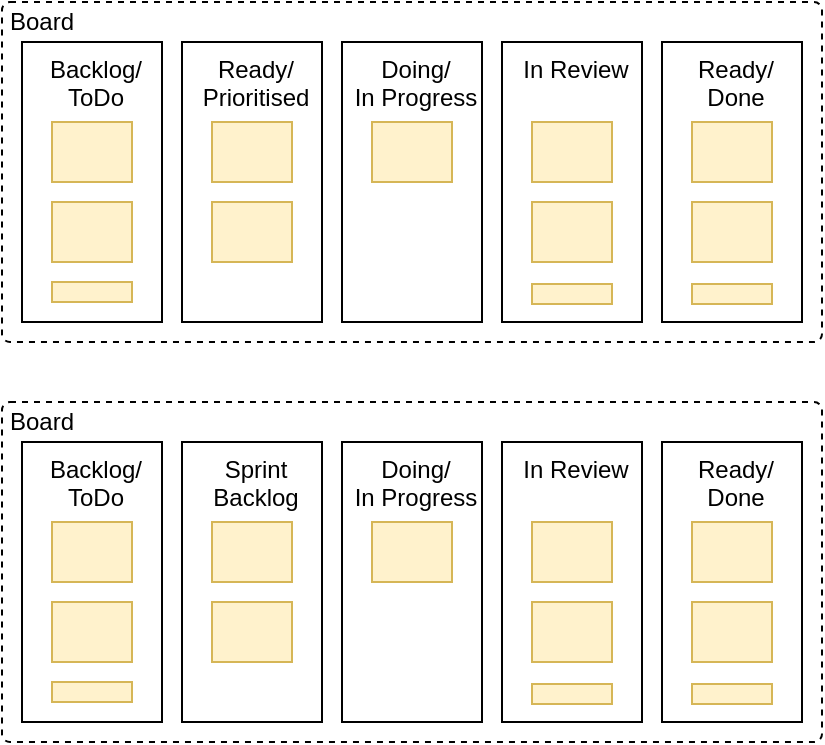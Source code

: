 <mxfile version="20.8.16" type="device"><diagram id="tFx8NVUHpEqBDBRQr2UT" name="Page-1"><mxGraphModel dx="1050" dy="638" grid="1" gridSize="10" guides="1" tooltips="1" connect="1" arrows="1" fold="1" page="1" pageScale="1" pageWidth="850" pageHeight="1100" math="0" shadow="0"><root><mxCell id="0"/><mxCell id="1" parent="0"/><mxCell id="s9tLqinfn0IwJTN6Mwgx-2" value="Board" style="rounded=1;whiteSpace=wrap;html=1;absoluteArcSize=1;arcSize=8;container=1;collapsible=0;recursiveResize=0;dashed=1;align=left;verticalAlign=top;spacing=0;spacingLeft=4;spacingTop=-2;spacingBottom=0;" parent="1" vertex="1"><mxGeometry x="270" y="100" width="410" height="170" as="geometry"/></mxCell><mxCell id="s9tLqinfn0IwJTN6Mwgx-1" value="Backlog/&lt;br&gt;ToDo" style="rounded=0;whiteSpace=wrap;html=1;spacingBottom=0;spacingLeft=4;align=center;verticalAlign=top;" parent="s9tLqinfn0IwJTN6Mwgx-2" vertex="1"><mxGeometry x="10" y="20" width="70" height="140" as="geometry"/></mxCell><mxCell id="AC-upFo3mgWMmw3H35ec-1" value="Ready/&lt;br&gt;Prioritised" style="rounded=0;whiteSpace=wrap;html=1;spacingBottom=0;spacingLeft=4;align=center;verticalAlign=top;" vertex="1" parent="s9tLqinfn0IwJTN6Mwgx-2"><mxGeometry x="90" y="20" width="70" height="140" as="geometry"/></mxCell><mxCell id="AC-upFo3mgWMmw3H35ec-2" value="Doing/&lt;br&gt;In Progress" style="rounded=0;whiteSpace=wrap;html=1;spacingBottom=0;spacingLeft=4;align=center;verticalAlign=top;" vertex="1" parent="s9tLqinfn0IwJTN6Mwgx-2"><mxGeometry x="170" y="20" width="70" height="140" as="geometry"/></mxCell><mxCell id="AC-upFo3mgWMmw3H35ec-3" value="In Review" style="rounded=0;whiteSpace=wrap;html=1;spacingBottom=0;spacingLeft=4;align=center;verticalAlign=top;" vertex="1" parent="s9tLqinfn0IwJTN6Mwgx-2"><mxGeometry x="250" y="20" width="70" height="140" as="geometry"/></mxCell><mxCell id="AC-upFo3mgWMmw3H35ec-4" value="" style="rounded=0;whiteSpace=wrap;html=1;fillColor=#fff2cc;strokeColor=#d6b656;" vertex="1" parent="s9tLqinfn0IwJTN6Mwgx-2"><mxGeometry x="25" y="60" width="40" height="30" as="geometry"/></mxCell><mxCell id="AC-upFo3mgWMmw3H35ec-9" value="" style="rounded=0;whiteSpace=wrap;html=1;fillColor=#fff2cc;strokeColor=#d6b656;" vertex="1" parent="s9tLqinfn0IwJTN6Mwgx-2"><mxGeometry x="265" y="60" width="40" height="30" as="geometry"/></mxCell><mxCell id="AC-upFo3mgWMmw3H35ec-14" value="Ready/&lt;br&gt;Done" style="rounded=0;whiteSpace=wrap;html=1;spacingBottom=0;spacingLeft=4;align=center;verticalAlign=top;" vertex="1" parent="s9tLqinfn0IwJTN6Mwgx-2"><mxGeometry x="330" y="20" width="70" height="140" as="geometry"/></mxCell><mxCell id="AC-upFo3mgWMmw3H35ec-15" value="" style="rounded=0;whiteSpace=wrap;html=1;fillColor=#fff2cc;strokeColor=#d6b656;" vertex="1" parent="s9tLqinfn0IwJTN6Mwgx-2"><mxGeometry x="345" y="60" width="40" height="30" as="geometry"/></mxCell><mxCell id="AC-upFo3mgWMmw3H35ec-5" value="" style="rounded=0;whiteSpace=wrap;html=1;fillColor=#fff2cc;strokeColor=#d6b656;" vertex="1" parent="1"><mxGeometry x="295" y="200" width="40" height="30" as="geometry"/></mxCell><mxCell id="AC-upFo3mgWMmw3H35ec-6" value="" style="rounded=0;whiteSpace=wrap;html=1;fillColor=#fff2cc;strokeColor=#d6b656;" vertex="1" parent="1"><mxGeometry x="295" y="240" width="40" height="10" as="geometry"/></mxCell><mxCell id="AC-upFo3mgWMmw3H35ec-7" value="" style="rounded=0;whiteSpace=wrap;html=1;fillColor=#fff2cc;strokeColor=#d6b656;" vertex="1" parent="1"><mxGeometry x="375" y="160" width="40" height="30" as="geometry"/></mxCell><mxCell id="AC-upFo3mgWMmw3H35ec-8" value="" style="rounded=0;whiteSpace=wrap;html=1;fillColor=#fff2cc;strokeColor=#d6b656;" vertex="1" parent="1"><mxGeometry x="455" y="160" width="40" height="30" as="geometry"/></mxCell><mxCell id="AC-upFo3mgWMmw3H35ec-10" value="" style="rounded=0;whiteSpace=wrap;html=1;fillColor=#fff2cc;strokeColor=#d6b656;" vertex="1" parent="1"><mxGeometry x="535" y="200" width="40" height="30" as="geometry"/></mxCell><mxCell id="AC-upFo3mgWMmw3H35ec-11" value="" style="rounded=0;whiteSpace=wrap;html=1;fillColor=#fff2cc;strokeColor=#d6b656;" vertex="1" parent="1"><mxGeometry x="535" y="241" width="40" height="10" as="geometry"/></mxCell><mxCell id="AC-upFo3mgWMmw3H35ec-12" value="" style="rounded=0;whiteSpace=wrap;html=1;fillColor=#fff2cc;strokeColor=#d6b656;" vertex="1" parent="1"><mxGeometry x="375" y="200" width="40" height="30" as="geometry"/></mxCell><mxCell id="AC-upFo3mgWMmw3H35ec-16" value="" style="rounded=0;whiteSpace=wrap;html=1;fillColor=#fff2cc;strokeColor=#d6b656;" vertex="1" parent="1"><mxGeometry x="615" y="200" width="40" height="30" as="geometry"/></mxCell><mxCell id="AC-upFo3mgWMmw3H35ec-17" value="" style="rounded=0;whiteSpace=wrap;html=1;fillColor=#fff2cc;strokeColor=#d6b656;" vertex="1" parent="1"><mxGeometry x="615" y="241" width="40" height="10" as="geometry"/></mxCell><mxCell id="AC-upFo3mgWMmw3H35ec-18" value="Board" style="rounded=1;whiteSpace=wrap;html=1;absoluteArcSize=1;arcSize=8;container=1;collapsible=0;recursiveResize=0;dashed=1;align=left;verticalAlign=top;spacing=0;spacingLeft=4;spacingTop=-2;spacingBottom=0;" vertex="1" parent="1"><mxGeometry x="270" y="300" width="410" height="170" as="geometry"/></mxCell><mxCell id="AC-upFo3mgWMmw3H35ec-19" value="Backlog/&lt;br&gt;ToDo" style="rounded=0;whiteSpace=wrap;html=1;spacingBottom=0;spacingLeft=4;align=center;verticalAlign=top;" vertex="1" parent="AC-upFo3mgWMmw3H35ec-18"><mxGeometry x="10" y="20" width="70" height="140" as="geometry"/></mxCell><mxCell id="AC-upFo3mgWMmw3H35ec-20" value="Sprint Backlog" style="rounded=0;whiteSpace=wrap;html=1;spacingBottom=0;spacingLeft=4;align=center;verticalAlign=top;" vertex="1" parent="AC-upFo3mgWMmw3H35ec-18"><mxGeometry x="90" y="20" width="70" height="140" as="geometry"/></mxCell><mxCell id="AC-upFo3mgWMmw3H35ec-21" value="Doing/&lt;br&gt;In Progress" style="rounded=0;whiteSpace=wrap;html=1;spacingBottom=0;spacingLeft=4;align=center;verticalAlign=top;" vertex="1" parent="AC-upFo3mgWMmw3H35ec-18"><mxGeometry x="170" y="20" width="70" height="140" as="geometry"/></mxCell><mxCell id="AC-upFo3mgWMmw3H35ec-22" value="In Review" style="rounded=0;whiteSpace=wrap;html=1;spacingBottom=0;spacingLeft=4;align=center;verticalAlign=top;" vertex="1" parent="AC-upFo3mgWMmw3H35ec-18"><mxGeometry x="250" y="20" width="70" height="140" as="geometry"/></mxCell><mxCell id="AC-upFo3mgWMmw3H35ec-23" value="" style="rounded=0;whiteSpace=wrap;html=1;fillColor=#fff2cc;strokeColor=#d6b656;" vertex="1" parent="AC-upFo3mgWMmw3H35ec-18"><mxGeometry x="25" y="60" width="40" height="30" as="geometry"/></mxCell><mxCell id="AC-upFo3mgWMmw3H35ec-24" value="" style="rounded=0;whiteSpace=wrap;html=1;fillColor=#fff2cc;strokeColor=#d6b656;" vertex="1" parent="AC-upFo3mgWMmw3H35ec-18"><mxGeometry x="265" y="60" width="40" height="30" as="geometry"/></mxCell><mxCell id="AC-upFo3mgWMmw3H35ec-25" value="Ready/&lt;br&gt;Done" style="rounded=0;whiteSpace=wrap;html=1;spacingBottom=0;spacingLeft=4;align=center;verticalAlign=top;" vertex="1" parent="AC-upFo3mgWMmw3H35ec-18"><mxGeometry x="330" y="20" width="70" height="140" as="geometry"/></mxCell><mxCell id="AC-upFo3mgWMmw3H35ec-26" value="" style="rounded=0;whiteSpace=wrap;html=1;fillColor=#fff2cc;strokeColor=#d6b656;" vertex="1" parent="AC-upFo3mgWMmw3H35ec-18"><mxGeometry x="345" y="60" width="40" height="30" as="geometry"/></mxCell><mxCell id="AC-upFo3mgWMmw3H35ec-27" value="" style="rounded=0;whiteSpace=wrap;html=1;fillColor=#fff2cc;strokeColor=#d6b656;" vertex="1" parent="1"><mxGeometry x="295" y="400" width="40" height="30" as="geometry"/></mxCell><mxCell id="AC-upFo3mgWMmw3H35ec-28" value="" style="rounded=0;whiteSpace=wrap;html=1;fillColor=#fff2cc;strokeColor=#d6b656;" vertex="1" parent="1"><mxGeometry x="295" y="440" width="40" height="10" as="geometry"/></mxCell><mxCell id="AC-upFo3mgWMmw3H35ec-29" value="" style="rounded=0;whiteSpace=wrap;html=1;fillColor=#fff2cc;strokeColor=#d6b656;" vertex="1" parent="1"><mxGeometry x="375" y="360" width="40" height="30" as="geometry"/></mxCell><mxCell id="AC-upFo3mgWMmw3H35ec-30" value="" style="rounded=0;whiteSpace=wrap;html=1;fillColor=#fff2cc;strokeColor=#d6b656;" vertex="1" parent="1"><mxGeometry x="455" y="360" width="40" height="30" as="geometry"/></mxCell><mxCell id="AC-upFo3mgWMmw3H35ec-31" value="" style="rounded=0;whiteSpace=wrap;html=1;fillColor=#fff2cc;strokeColor=#d6b656;" vertex="1" parent="1"><mxGeometry x="535" y="400" width="40" height="30" as="geometry"/></mxCell><mxCell id="AC-upFo3mgWMmw3H35ec-32" value="" style="rounded=0;whiteSpace=wrap;html=1;fillColor=#fff2cc;strokeColor=#d6b656;" vertex="1" parent="1"><mxGeometry x="535" y="441" width="40" height="10" as="geometry"/></mxCell><mxCell id="AC-upFo3mgWMmw3H35ec-33" value="" style="rounded=0;whiteSpace=wrap;html=1;fillColor=#fff2cc;strokeColor=#d6b656;" vertex="1" parent="1"><mxGeometry x="375" y="400" width="40" height="30" as="geometry"/></mxCell><mxCell id="AC-upFo3mgWMmw3H35ec-34" value="" style="rounded=0;whiteSpace=wrap;html=1;fillColor=#fff2cc;strokeColor=#d6b656;" vertex="1" parent="1"><mxGeometry x="615" y="400" width="40" height="30" as="geometry"/></mxCell><mxCell id="AC-upFo3mgWMmw3H35ec-35" value="" style="rounded=0;whiteSpace=wrap;html=1;fillColor=#fff2cc;strokeColor=#d6b656;" vertex="1" parent="1"><mxGeometry x="615" y="441" width="40" height="10" as="geometry"/></mxCell></root></mxGraphModel></diagram></mxfile>